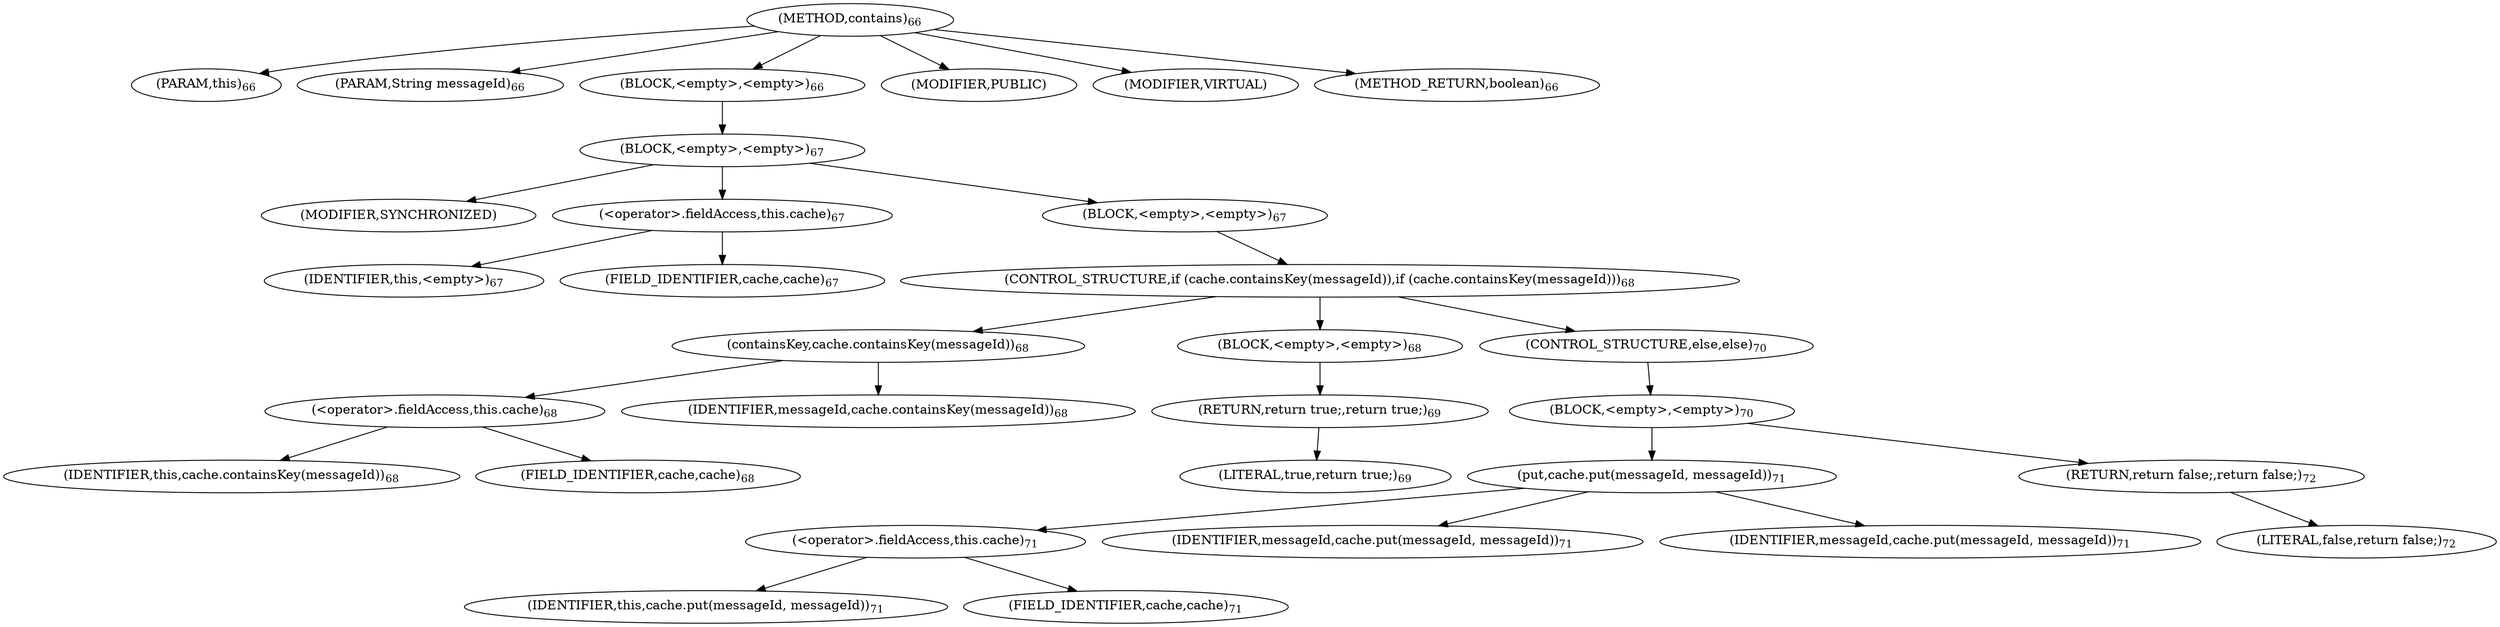 digraph "contains" {  
"77" [label = <(METHOD,contains)<SUB>66</SUB>> ]
"78" [label = <(PARAM,this)<SUB>66</SUB>> ]
"79" [label = <(PARAM,String messageId)<SUB>66</SUB>> ]
"80" [label = <(BLOCK,&lt;empty&gt;,&lt;empty&gt;)<SUB>66</SUB>> ]
"81" [label = <(BLOCK,&lt;empty&gt;,&lt;empty&gt;)<SUB>67</SUB>> ]
"82" [label = <(MODIFIER,SYNCHRONIZED)> ]
"83" [label = <(&lt;operator&gt;.fieldAccess,this.cache)<SUB>67</SUB>> ]
"84" [label = <(IDENTIFIER,this,&lt;empty&gt;)<SUB>67</SUB>> ]
"85" [label = <(FIELD_IDENTIFIER,cache,cache)<SUB>67</SUB>> ]
"86" [label = <(BLOCK,&lt;empty&gt;,&lt;empty&gt;)<SUB>67</SUB>> ]
"87" [label = <(CONTROL_STRUCTURE,if (cache.containsKey(messageId)),if (cache.containsKey(messageId)))<SUB>68</SUB>> ]
"88" [label = <(containsKey,cache.containsKey(messageId))<SUB>68</SUB>> ]
"89" [label = <(&lt;operator&gt;.fieldAccess,this.cache)<SUB>68</SUB>> ]
"90" [label = <(IDENTIFIER,this,cache.containsKey(messageId))<SUB>68</SUB>> ]
"91" [label = <(FIELD_IDENTIFIER,cache,cache)<SUB>68</SUB>> ]
"92" [label = <(IDENTIFIER,messageId,cache.containsKey(messageId))<SUB>68</SUB>> ]
"93" [label = <(BLOCK,&lt;empty&gt;,&lt;empty&gt;)<SUB>68</SUB>> ]
"94" [label = <(RETURN,return true;,return true;)<SUB>69</SUB>> ]
"95" [label = <(LITERAL,true,return true;)<SUB>69</SUB>> ]
"96" [label = <(CONTROL_STRUCTURE,else,else)<SUB>70</SUB>> ]
"97" [label = <(BLOCK,&lt;empty&gt;,&lt;empty&gt;)<SUB>70</SUB>> ]
"98" [label = <(put,cache.put(messageId, messageId))<SUB>71</SUB>> ]
"99" [label = <(&lt;operator&gt;.fieldAccess,this.cache)<SUB>71</SUB>> ]
"100" [label = <(IDENTIFIER,this,cache.put(messageId, messageId))<SUB>71</SUB>> ]
"101" [label = <(FIELD_IDENTIFIER,cache,cache)<SUB>71</SUB>> ]
"102" [label = <(IDENTIFIER,messageId,cache.put(messageId, messageId))<SUB>71</SUB>> ]
"103" [label = <(IDENTIFIER,messageId,cache.put(messageId, messageId))<SUB>71</SUB>> ]
"104" [label = <(RETURN,return false;,return false;)<SUB>72</SUB>> ]
"105" [label = <(LITERAL,false,return false;)<SUB>72</SUB>> ]
"106" [label = <(MODIFIER,PUBLIC)> ]
"107" [label = <(MODIFIER,VIRTUAL)> ]
"108" [label = <(METHOD_RETURN,boolean)<SUB>66</SUB>> ]
  "77" -> "78" 
  "77" -> "79" 
  "77" -> "80" 
  "77" -> "106" 
  "77" -> "107" 
  "77" -> "108" 
  "80" -> "81" 
  "81" -> "82" 
  "81" -> "83" 
  "81" -> "86" 
  "83" -> "84" 
  "83" -> "85" 
  "86" -> "87" 
  "87" -> "88" 
  "87" -> "93" 
  "87" -> "96" 
  "88" -> "89" 
  "88" -> "92" 
  "89" -> "90" 
  "89" -> "91" 
  "93" -> "94" 
  "94" -> "95" 
  "96" -> "97" 
  "97" -> "98" 
  "97" -> "104" 
  "98" -> "99" 
  "98" -> "102" 
  "98" -> "103" 
  "99" -> "100" 
  "99" -> "101" 
  "104" -> "105" 
}
